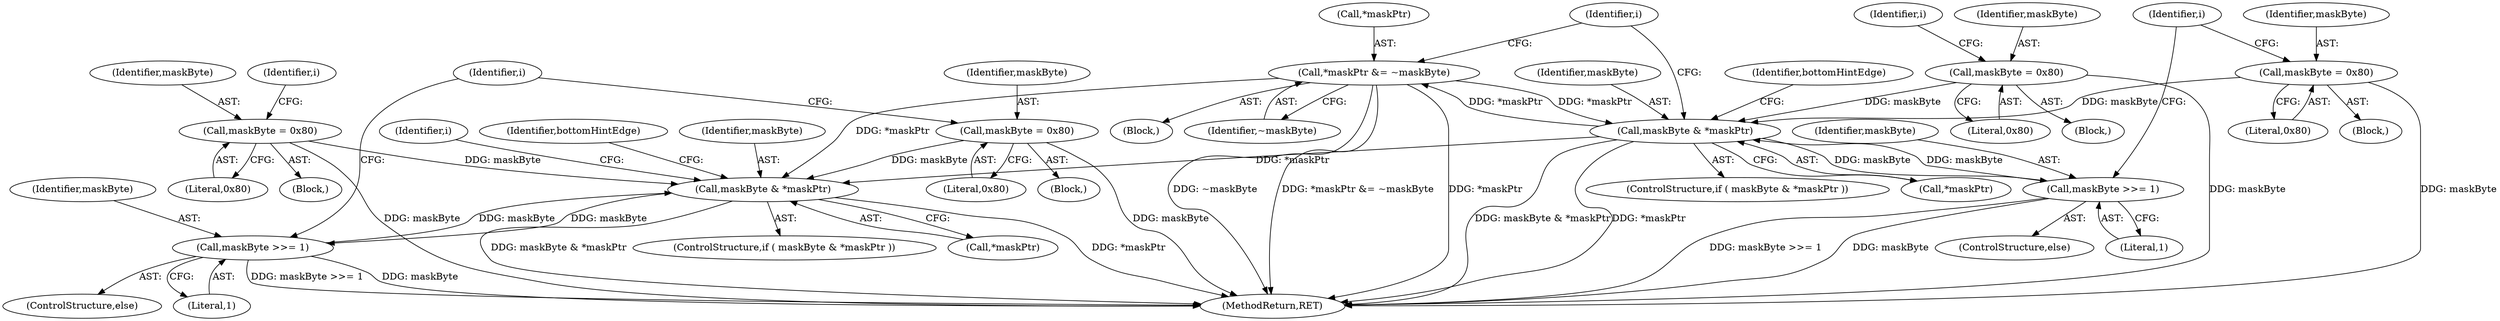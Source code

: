 digraph "0_savannah_2cdc4562f873237f1c77d43540537c7a721d3fd8@pointer" {
"1000437" [label="(Call,maskByte & *maskPtr)"];
"1000427" [label="(Call,maskByte = 0x80)"];
"1000485" [label="(Call,maskByte >>= 1)"];
"1000437" [label="(Call,maskByte & *maskPtr)"];
"1000481" [label="(Call,maskByte = 0x80)"];
"1000331" [label="(Call,*maskPtr &= ~maskByte)"];
"1000277" [label="(Call,maskByte & *maskPtr)"];
"1000348" [label="(Call,maskByte >>= 1)"];
"1000267" [label="(Call,maskByte = 0x80)"];
"1000344" [label="(Call,maskByte = 0x80)"];
"1000271" [label="(Identifier,i)"];
"1000346" [label="(Literal,0x80)"];
"1000428" [label="(Identifier,maskByte)"];
"1000345" [label="(Identifier,maskByte)"];
"1000276" [label="(ControlStructure,if ( maskByte & *maskPtr ))"];
"1000269" [label="(Literal,0x80)"];
"1000436" [label="(ControlStructure,if ( maskByte & *maskPtr ))"];
"1000482" [label="(Identifier,maskByte)"];
"1000332" [label="(Call,*maskPtr)"];
"1000263" [label="(Block,)"];
"1000274" [label="(Identifier,i)"];
"1000437" [label="(Call,maskByte & *maskPtr)"];
"1000485" [label="(Call,maskByte >>= 1)"];
"1000324" [label="(Block,)"];
"1000347" [label="(ControlStructure,else)"];
"1000446" [label="(Identifier,bottomHintEdge)"];
"1000481" [label="(Call,maskByte = 0x80)"];
"1000286" [label="(Identifier,bottomHintEdge)"];
"1000484" [label="(ControlStructure,else)"];
"1000434" [label="(Identifier,i)"];
"1000279" [label="(Call,*maskPtr)"];
"1000348" [label="(Call,maskByte >>= 1)"];
"1000427" [label="(Call,maskByte = 0x80)"];
"1000338" [label="(Identifier,i)"];
"1000344" [label="(Call,maskByte = 0x80)"];
"1000486" [label="(Identifier,maskByte)"];
"1000331" [label="(Call,*maskPtr &= ~maskByte)"];
"1000487" [label="(Literal,1)"];
"1000429" [label="(Literal,0x80)"];
"1000278" [label="(Identifier,maskByte)"];
"1000267" [label="(Call,maskByte = 0x80)"];
"1000334" [label="(Identifier,~maskByte)"];
"1000574" [label="(MethodReturn,RET)"];
"1000483" [label="(Literal,0x80)"];
"1000438" [label="(Identifier,maskByte)"];
"1000423" [label="(Block,)"];
"1000341" [label="(Block,)"];
"1000431" [label="(Identifier,i)"];
"1000350" [label="(Literal,1)"];
"1000439" [label="(Call,*maskPtr)"];
"1000475" [label="(Identifier,i)"];
"1000478" [label="(Block,)"];
"1000277" [label="(Call,maskByte & *maskPtr)"];
"1000268" [label="(Identifier,maskByte)"];
"1000349" [label="(Identifier,maskByte)"];
"1000437" -> "1000436"  [label="AST: "];
"1000437" -> "1000439"  [label="CFG: "];
"1000438" -> "1000437"  [label="AST: "];
"1000439" -> "1000437"  [label="AST: "];
"1000446" -> "1000437"  [label="CFG: "];
"1000475" -> "1000437"  [label="CFG: "];
"1000437" -> "1000574"  [label="DDG: maskByte & *maskPtr"];
"1000437" -> "1000574"  [label="DDG: *maskPtr"];
"1000427" -> "1000437"  [label="DDG: maskByte"];
"1000485" -> "1000437"  [label="DDG: maskByte"];
"1000481" -> "1000437"  [label="DDG: maskByte"];
"1000331" -> "1000437"  [label="DDG: *maskPtr"];
"1000277" -> "1000437"  [label="DDG: *maskPtr"];
"1000437" -> "1000485"  [label="DDG: maskByte"];
"1000427" -> "1000423"  [label="AST: "];
"1000427" -> "1000429"  [label="CFG: "];
"1000428" -> "1000427"  [label="AST: "];
"1000429" -> "1000427"  [label="AST: "];
"1000431" -> "1000427"  [label="CFG: "];
"1000427" -> "1000574"  [label="DDG: maskByte"];
"1000485" -> "1000484"  [label="AST: "];
"1000485" -> "1000487"  [label="CFG: "];
"1000486" -> "1000485"  [label="AST: "];
"1000487" -> "1000485"  [label="AST: "];
"1000434" -> "1000485"  [label="CFG: "];
"1000485" -> "1000574"  [label="DDG: maskByte"];
"1000485" -> "1000574"  [label="DDG: maskByte >>= 1"];
"1000481" -> "1000478"  [label="AST: "];
"1000481" -> "1000483"  [label="CFG: "];
"1000482" -> "1000481"  [label="AST: "];
"1000483" -> "1000481"  [label="AST: "];
"1000434" -> "1000481"  [label="CFG: "];
"1000481" -> "1000574"  [label="DDG: maskByte"];
"1000331" -> "1000324"  [label="AST: "];
"1000331" -> "1000334"  [label="CFG: "];
"1000332" -> "1000331"  [label="AST: "];
"1000334" -> "1000331"  [label="AST: "];
"1000338" -> "1000331"  [label="CFG: "];
"1000331" -> "1000574"  [label="DDG: ~maskByte"];
"1000331" -> "1000574"  [label="DDG: *maskPtr &= ~maskByte"];
"1000331" -> "1000574"  [label="DDG: *maskPtr"];
"1000331" -> "1000277"  [label="DDG: *maskPtr"];
"1000277" -> "1000331"  [label="DDG: *maskPtr"];
"1000277" -> "1000276"  [label="AST: "];
"1000277" -> "1000279"  [label="CFG: "];
"1000278" -> "1000277"  [label="AST: "];
"1000279" -> "1000277"  [label="AST: "];
"1000286" -> "1000277"  [label="CFG: "];
"1000338" -> "1000277"  [label="CFG: "];
"1000277" -> "1000574"  [label="DDG: maskByte & *maskPtr"];
"1000277" -> "1000574"  [label="DDG: *maskPtr"];
"1000348" -> "1000277"  [label="DDG: maskByte"];
"1000267" -> "1000277"  [label="DDG: maskByte"];
"1000344" -> "1000277"  [label="DDG: maskByte"];
"1000277" -> "1000348"  [label="DDG: maskByte"];
"1000348" -> "1000347"  [label="AST: "];
"1000348" -> "1000350"  [label="CFG: "];
"1000349" -> "1000348"  [label="AST: "];
"1000350" -> "1000348"  [label="AST: "];
"1000274" -> "1000348"  [label="CFG: "];
"1000348" -> "1000574"  [label="DDG: maskByte"];
"1000348" -> "1000574"  [label="DDG: maskByte >>= 1"];
"1000267" -> "1000263"  [label="AST: "];
"1000267" -> "1000269"  [label="CFG: "];
"1000268" -> "1000267"  [label="AST: "];
"1000269" -> "1000267"  [label="AST: "];
"1000271" -> "1000267"  [label="CFG: "];
"1000267" -> "1000574"  [label="DDG: maskByte"];
"1000344" -> "1000341"  [label="AST: "];
"1000344" -> "1000346"  [label="CFG: "];
"1000345" -> "1000344"  [label="AST: "];
"1000346" -> "1000344"  [label="AST: "];
"1000274" -> "1000344"  [label="CFG: "];
"1000344" -> "1000574"  [label="DDG: maskByte"];
}
